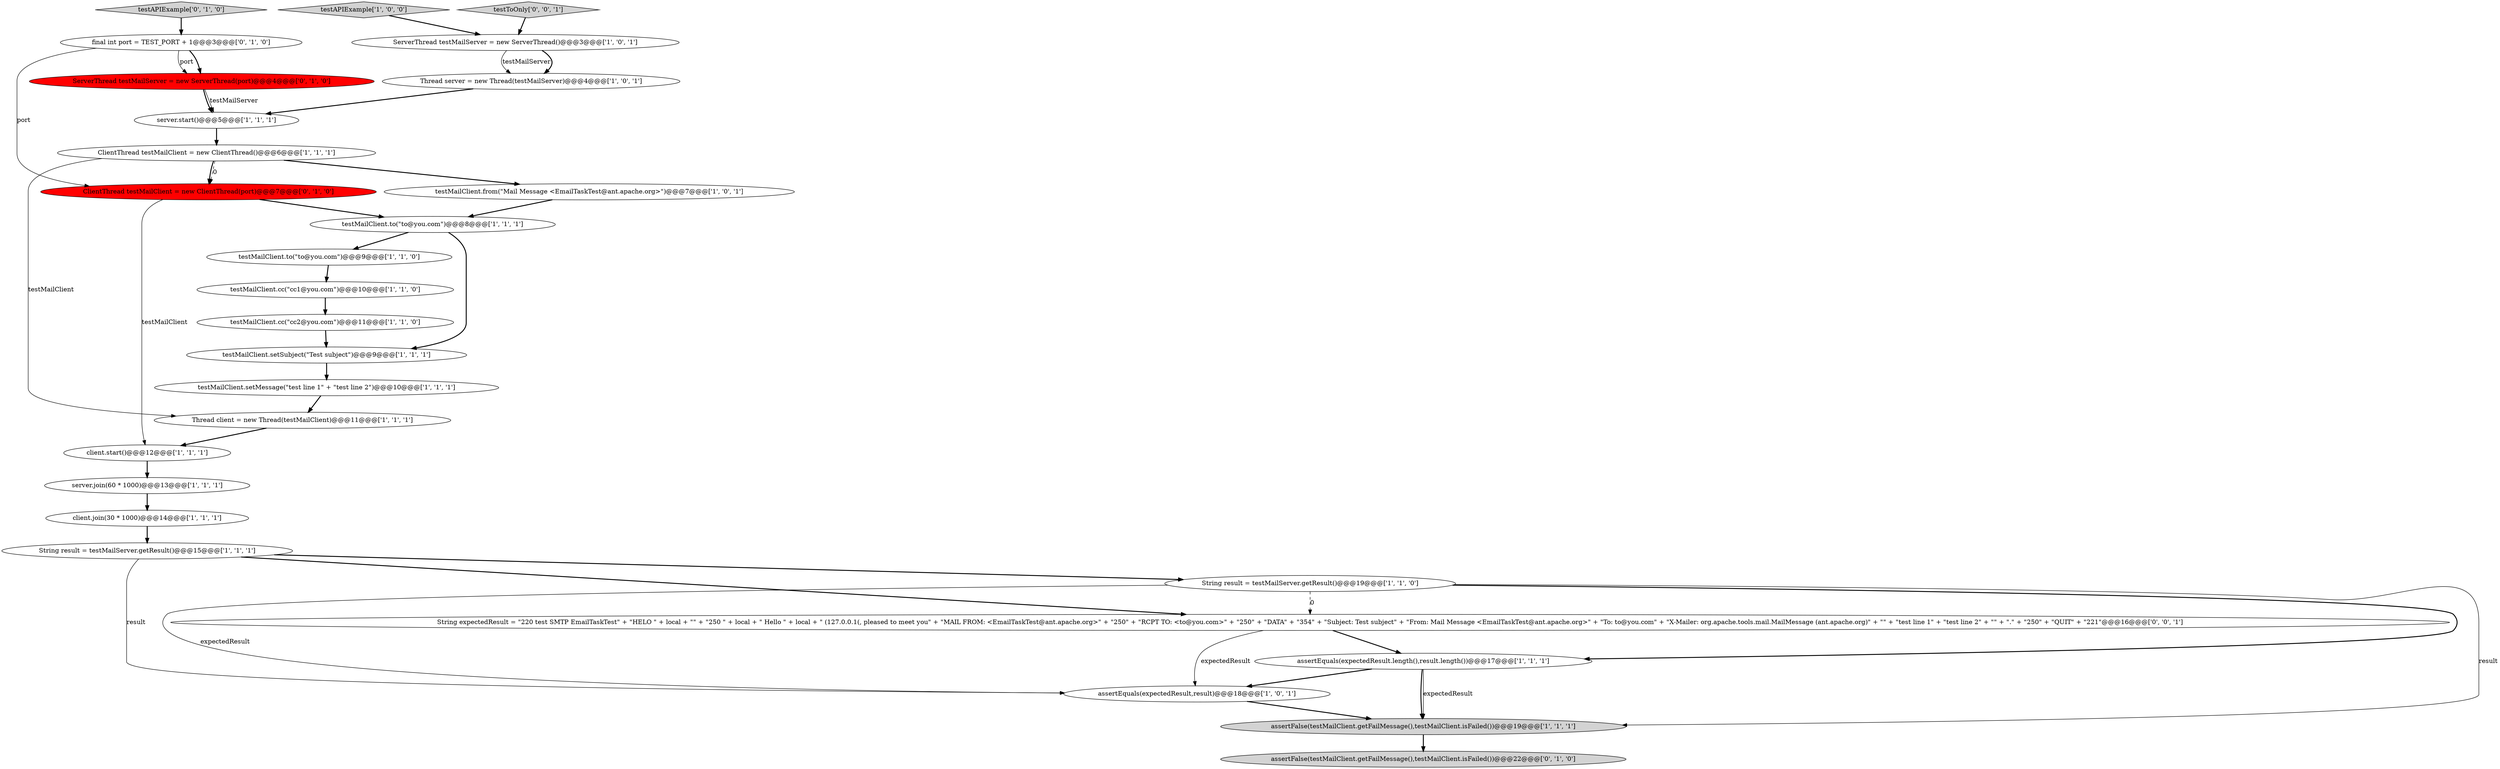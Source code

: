 digraph {
4 [style = filled, label = "ClientThread testMailClient = new ClientThread()@@@6@@@['1', '1', '1']", fillcolor = white, shape = ellipse image = "AAA0AAABBB1BBB"];
17 [style = filled, label = "testMailClient.to(\"to@you.com\")@@@9@@@['1', '1', '0']", fillcolor = white, shape = ellipse image = "AAA0AAABBB1BBB"];
12 [style = filled, label = "assertEquals(expectedResult.length(),result.length())@@@17@@@['1', '1', '1']", fillcolor = white, shape = ellipse image = "AAA0AAABBB1BBB"];
24 [style = filled, label = "ClientThread testMailClient = new ClientThread(port)@@@7@@@['0', '1', '0']", fillcolor = red, shape = ellipse image = "AAA1AAABBB2BBB"];
15 [style = filled, label = "testMailClient.to(\"to@you.com\")@@@8@@@['1', '1', '1']", fillcolor = white, shape = ellipse image = "AAA0AAABBB1BBB"];
2 [style = filled, label = "Thread server = new Thread(testMailServer)@@@4@@@['1', '0', '1']", fillcolor = white, shape = ellipse image = "AAA0AAABBB1BBB"];
22 [style = filled, label = "ServerThread testMailServer = new ServerThread(port)@@@4@@@['0', '1', '0']", fillcolor = red, shape = ellipse image = "AAA1AAABBB2BBB"];
18 [style = filled, label = "testMailClient.setSubject(\"Test subject\")@@@9@@@['1', '1', '1']", fillcolor = white, shape = ellipse image = "AAA0AAABBB1BBB"];
13 [style = filled, label = "server.join(60 * 1000)@@@13@@@['1', '1', '1']", fillcolor = white, shape = ellipse image = "AAA0AAABBB1BBB"];
14 [style = filled, label = "testMailClient.from(\"Mail Message <EmailTaskTest@ant.apache.org>\")@@@7@@@['1', '0', '1']", fillcolor = white, shape = ellipse image = "AAA0AAABBB1BBB"];
26 [style = filled, label = "testToOnly['0', '0', '1']", fillcolor = lightgray, shape = diamond image = "AAA0AAABBB3BBB"];
8 [style = filled, label = "server.start()@@@5@@@['1', '1', '1']", fillcolor = white, shape = ellipse image = "AAA0AAABBB1BBB"];
20 [style = filled, label = "testAPIExample['1', '0', '0']", fillcolor = lightgray, shape = diamond image = "AAA0AAABBB1BBB"];
27 [style = filled, label = "String expectedResult = \"220 test SMTP EmailTaskTest\" + \"HELO \" + local + \"\" + \"250 \" + local + \" Hello \" + local + \" (127.0.0.1(, pleased to meet you\" + \"MAIL FROM: <EmailTaskTest@ant.apache.org>\" + \"250\" + \"RCPT TO: <to@you.com>\" + \"250\" + \"DATA\" + \"354\" + \"Subject: Test subject\" + \"From: Mail Message <EmailTaskTest@ant.apache.org>\" + \"To: to@you.com\" + \"X-Mailer: org.apache.tools.mail.MailMessage (ant.apache.org)\" + \"\" + \"test line 1\" + \"test line 2\" + \"\" + \".\" + \"250\" + \"QUIT\" + \"221\"@@@16@@@['0', '0', '1']", fillcolor = white, shape = ellipse image = "AAA0AAABBB3BBB"];
23 [style = filled, label = "testAPIExample['0', '1', '0']", fillcolor = lightgray, shape = diamond image = "AAA0AAABBB2BBB"];
0 [style = filled, label = "client.join(30 * 1000)@@@14@@@['1', '1', '1']", fillcolor = white, shape = ellipse image = "AAA0AAABBB1BBB"];
3 [style = filled, label = "ServerThread testMailServer = new ServerThread()@@@3@@@['1', '0', '1']", fillcolor = white, shape = ellipse image = "AAA0AAABBB1BBB"];
21 [style = filled, label = "assertFalse(testMailClient.getFailMessage(),testMailClient.isFailed())@@@22@@@['0', '1', '0']", fillcolor = lightgray, shape = ellipse image = "AAA0AAABBB2BBB"];
16 [style = filled, label = "testMailClient.setMessage(\"test line 1\" + \"test line 2\")@@@10@@@['1', '1', '1']", fillcolor = white, shape = ellipse image = "AAA0AAABBB1BBB"];
11 [style = filled, label = "testMailClient.cc(\"cc1@you.com\")@@@10@@@['1', '1', '0']", fillcolor = white, shape = ellipse image = "AAA0AAABBB1BBB"];
1 [style = filled, label = "String result = testMailServer.getResult()@@@15@@@['1', '1', '1']", fillcolor = white, shape = ellipse image = "AAA0AAABBB1BBB"];
6 [style = filled, label = "assertFalse(testMailClient.getFailMessage(),testMailClient.isFailed())@@@19@@@['1', '1', '1']", fillcolor = lightgray, shape = ellipse image = "AAA0AAABBB1BBB"];
5 [style = filled, label = "client.start()@@@12@@@['1', '1', '1']", fillcolor = white, shape = ellipse image = "AAA0AAABBB1BBB"];
25 [style = filled, label = "final int port = TEST_PORT + 1@@@3@@@['0', '1', '0']", fillcolor = white, shape = ellipse image = "AAA0AAABBB2BBB"];
9 [style = filled, label = "assertEquals(expectedResult,result)@@@18@@@['1', '0', '1']", fillcolor = white, shape = ellipse image = "AAA0AAABBB1BBB"];
19 [style = filled, label = "Thread client = new Thread(testMailClient)@@@11@@@['1', '1', '1']", fillcolor = white, shape = ellipse image = "AAA0AAABBB1BBB"];
7 [style = filled, label = "String result = testMailServer.getResult()@@@19@@@['1', '1', '0']", fillcolor = white, shape = ellipse image = "AAA0AAABBB1BBB"];
10 [style = filled, label = "testMailClient.cc(\"cc2@you.com\")@@@11@@@['1', '1', '0']", fillcolor = white, shape = ellipse image = "AAA0AAABBB1BBB"];
10->18 [style = bold, label=""];
23->25 [style = bold, label=""];
4->14 [style = bold, label=""];
4->24 [style = bold, label=""];
24->5 [style = solid, label="testMailClient"];
25->24 [style = solid, label="port"];
25->22 [style = bold, label=""];
4->19 [style = solid, label="testMailClient"];
3->2 [style = solid, label="testMailServer"];
7->6 [style = solid, label="result"];
7->12 [style = bold, label=""];
24->15 [style = bold, label=""];
6->21 [style = bold, label=""];
12->6 [style = solid, label="expectedResult"];
26->3 [style = bold, label=""];
1->27 [style = bold, label=""];
20->3 [style = bold, label=""];
16->19 [style = bold, label=""];
12->9 [style = bold, label=""];
12->6 [style = bold, label=""];
1->7 [style = bold, label=""];
15->18 [style = bold, label=""];
9->6 [style = bold, label=""];
7->27 [style = dashed, label="0"];
22->8 [style = bold, label=""];
27->12 [style = bold, label=""];
19->5 [style = bold, label=""];
27->9 [style = solid, label="expectedResult"];
15->17 [style = bold, label=""];
1->9 [style = solid, label="result"];
25->22 [style = solid, label="port"];
3->2 [style = bold, label=""];
11->10 [style = bold, label=""];
0->1 [style = bold, label=""];
22->8 [style = solid, label="testMailServer"];
5->13 [style = bold, label=""];
7->9 [style = solid, label="expectedResult"];
14->15 [style = bold, label=""];
8->4 [style = bold, label=""];
4->24 [style = dashed, label="0"];
2->8 [style = bold, label=""];
13->0 [style = bold, label=""];
17->11 [style = bold, label=""];
18->16 [style = bold, label=""];
}
